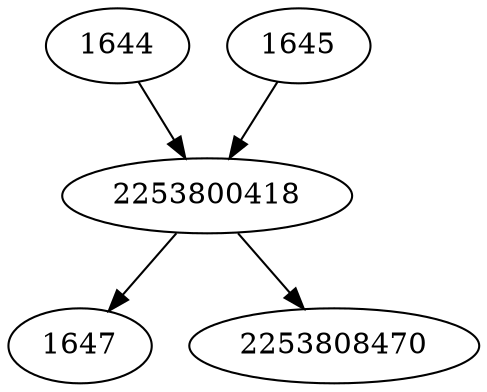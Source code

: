 strict digraph  {
2253800418;
1644;
1645;
1647;
2253808470;
2253800418 -> 1647;
2253800418 -> 2253808470;
1644 -> 2253800418;
1645 -> 2253800418;
}
